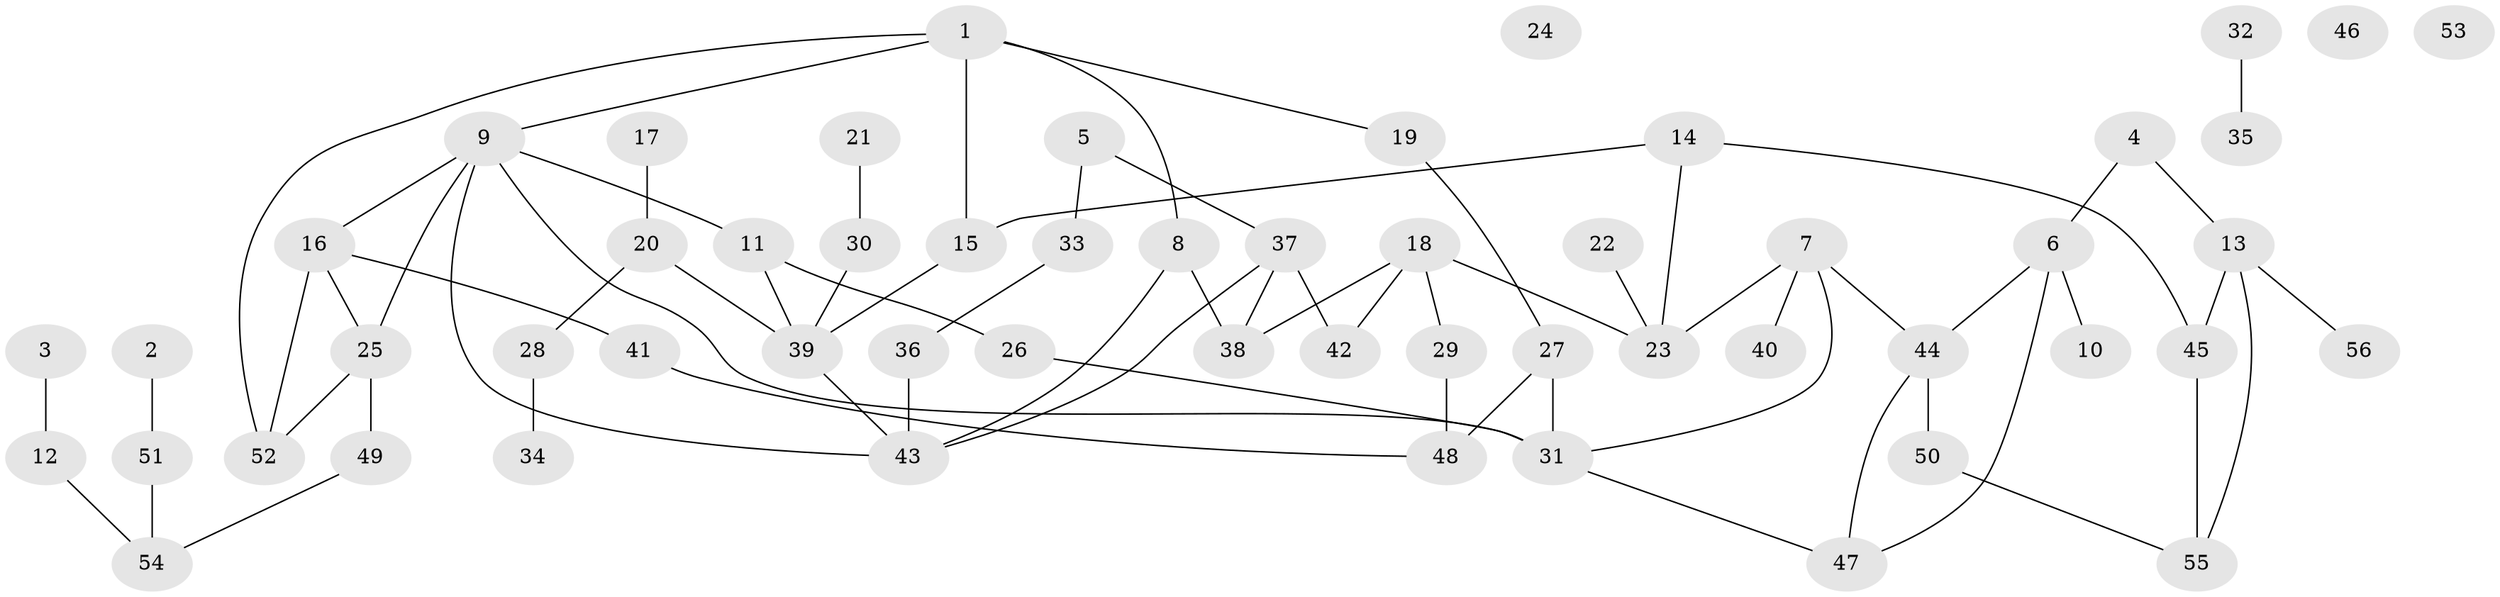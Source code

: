 // Generated by graph-tools (version 1.1) at 2025/39/03/09/25 04:39:55]
// undirected, 56 vertices, 71 edges
graph export_dot {
graph [start="1"]
  node [color=gray90,style=filled];
  1;
  2;
  3;
  4;
  5;
  6;
  7;
  8;
  9;
  10;
  11;
  12;
  13;
  14;
  15;
  16;
  17;
  18;
  19;
  20;
  21;
  22;
  23;
  24;
  25;
  26;
  27;
  28;
  29;
  30;
  31;
  32;
  33;
  34;
  35;
  36;
  37;
  38;
  39;
  40;
  41;
  42;
  43;
  44;
  45;
  46;
  47;
  48;
  49;
  50;
  51;
  52;
  53;
  54;
  55;
  56;
  1 -- 8;
  1 -- 9;
  1 -- 15;
  1 -- 19;
  1 -- 52;
  2 -- 51;
  3 -- 12;
  4 -- 6;
  4 -- 13;
  5 -- 33;
  5 -- 37;
  6 -- 10;
  6 -- 44;
  6 -- 47;
  7 -- 23;
  7 -- 31;
  7 -- 40;
  7 -- 44;
  8 -- 38;
  8 -- 43;
  9 -- 11;
  9 -- 16;
  9 -- 25;
  9 -- 31;
  9 -- 43;
  11 -- 26;
  11 -- 39;
  12 -- 54;
  13 -- 45;
  13 -- 55;
  13 -- 56;
  14 -- 15;
  14 -- 23;
  14 -- 45;
  15 -- 39;
  16 -- 25;
  16 -- 41;
  16 -- 52;
  17 -- 20;
  18 -- 23;
  18 -- 29;
  18 -- 38;
  18 -- 42;
  19 -- 27;
  20 -- 28;
  20 -- 39;
  21 -- 30;
  22 -- 23;
  25 -- 49;
  25 -- 52;
  26 -- 31;
  27 -- 31;
  27 -- 48;
  28 -- 34;
  29 -- 48;
  30 -- 39;
  31 -- 47;
  32 -- 35;
  33 -- 36;
  36 -- 43;
  37 -- 38;
  37 -- 42;
  37 -- 43;
  39 -- 43;
  41 -- 48;
  44 -- 47;
  44 -- 50;
  45 -- 55;
  49 -- 54;
  50 -- 55;
  51 -- 54;
}
